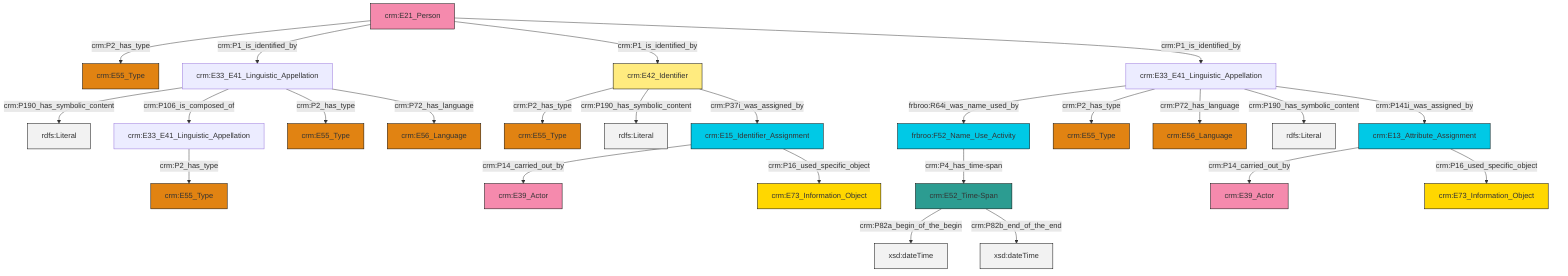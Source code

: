 graph TD
classDef Literal fill:#f2f2f2,stroke:#000000;
classDef CRM_Entity fill:#FFFFFF,stroke:#000000;
classDef Temporal_Entity fill:#00C9E6, stroke:#000000;
classDef Type fill:#E18312, stroke:#000000;
classDef Time-Span fill:#2C9C91, stroke:#000000;
classDef Appellation fill:#FFEB7F, stroke:#000000;
classDef Place fill:#008836, stroke:#000000;
classDef Persistent_Item fill:#B266B2, stroke:#000000;
classDef Conceptual_Object fill:#FFD700, stroke:#000000;
classDef Physical_Thing fill:#D2B48C, stroke:#000000;
classDef Actor fill:#f58aad, stroke:#000000;
classDef PC_Classes fill:#4ce600, stroke:#000000;
classDef Multi fill:#cccccc,stroke:#000000;

0["crm:E52_Time-Span"]:::Time-Span -->|crm:P82a_begin_of_the_begin| 1[xsd:dateTime]:::Literal
6["crm:E13_Attribute_Assignment"]:::Temporal_Entity -->|crm:P14_carried_out_by| 7["crm:E39_Actor"]:::Actor
8["crm:E33_E41_Linguistic_Appellation"]:::Default -->|frbroo:R64i_was_name_used_by| 9["frbroo:F52_Name_Use_Activity"]:::Temporal_Entity
0["crm:E52_Time-Span"]:::Time-Span -->|crm:P82b_end_of_the_end| 10[xsd:dateTime]:::Literal
8["crm:E33_E41_Linguistic_Appellation"]:::Default -->|crm:P2_has_type| 18["crm:E55_Type"]:::Type
8["crm:E33_E41_Linguistic_Appellation"]:::Default -->|crm:P72_has_language| 19["crm:E56_Language"]:::Type
14["crm:E33_E41_Linguistic_Appellation"]:::Default -->|crm:P2_has_type| 22["crm:E55_Type"]:::Type
8["crm:E33_E41_Linguistic_Appellation"]:::Default -->|crm:P190_has_symbolic_content| 23[rdfs:Literal]:::Literal
24["crm:E21_Person"]:::Actor -->|crm:P2_has_type| 16["crm:E55_Type"]:::Type
24["crm:E21_Person"]:::Actor -->|crm:P1_is_identified_by| 26["crm:E33_E41_Linguistic_Appellation"]:::Default
30["crm:E42_Identifier"]:::Appellation -->|crm:P2_has_type| 31["crm:E55_Type"]:::Type
8["crm:E33_E41_Linguistic_Appellation"]:::Default -->|crm:P141i_was_assigned_by| 6["crm:E13_Attribute_Assignment"]:::Temporal_Entity
30["crm:E42_Identifier"]:::Appellation -->|crm:P190_has_symbolic_content| 33[rdfs:Literal]:::Literal
26["crm:E33_E41_Linguistic_Appellation"]:::Default -->|crm:P190_has_symbolic_content| 34[rdfs:Literal]:::Literal
27["crm:E15_Identifier_Assignment"]:::Temporal_Entity -->|crm:P14_carried_out_by| 4["crm:E39_Actor"]:::Actor
24["crm:E21_Person"]:::Actor -->|crm:P1_is_identified_by| 30["crm:E42_Identifier"]:::Appellation
30["crm:E42_Identifier"]:::Appellation -->|crm:P37i_was_assigned_by| 27["crm:E15_Identifier_Assignment"]:::Temporal_Entity
6["crm:E13_Attribute_Assignment"]:::Temporal_Entity -->|crm:P16_used_specific_object| 2["crm:E73_Information_Object"]:::Conceptual_Object
27["crm:E15_Identifier_Assignment"]:::Temporal_Entity -->|crm:P16_used_specific_object| 42["crm:E73_Information_Object"]:::Conceptual_Object
9["frbroo:F52_Name_Use_Activity"]:::Temporal_Entity -->|crm:P4_has_time-span| 0["crm:E52_Time-Span"]:::Time-Span
26["crm:E33_E41_Linguistic_Appellation"]:::Default -->|crm:P106_is_composed_of| 14["crm:E33_E41_Linguistic_Appellation"]:::Default
26["crm:E33_E41_Linguistic_Appellation"]:::Default -->|crm:P2_has_type| 11["crm:E55_Type"]:::Type
26["crm:E33_E41_Linguistic_Appellation"]:::Default -->|crm:P72_has_language| 36["crm:E56_Language"]:::Type
24["crm:E21_Person"]:::Actor -->|crm:P1_is_identified_by| 8["crm:E33_E41_Linguistic_Appellation"]:::Default